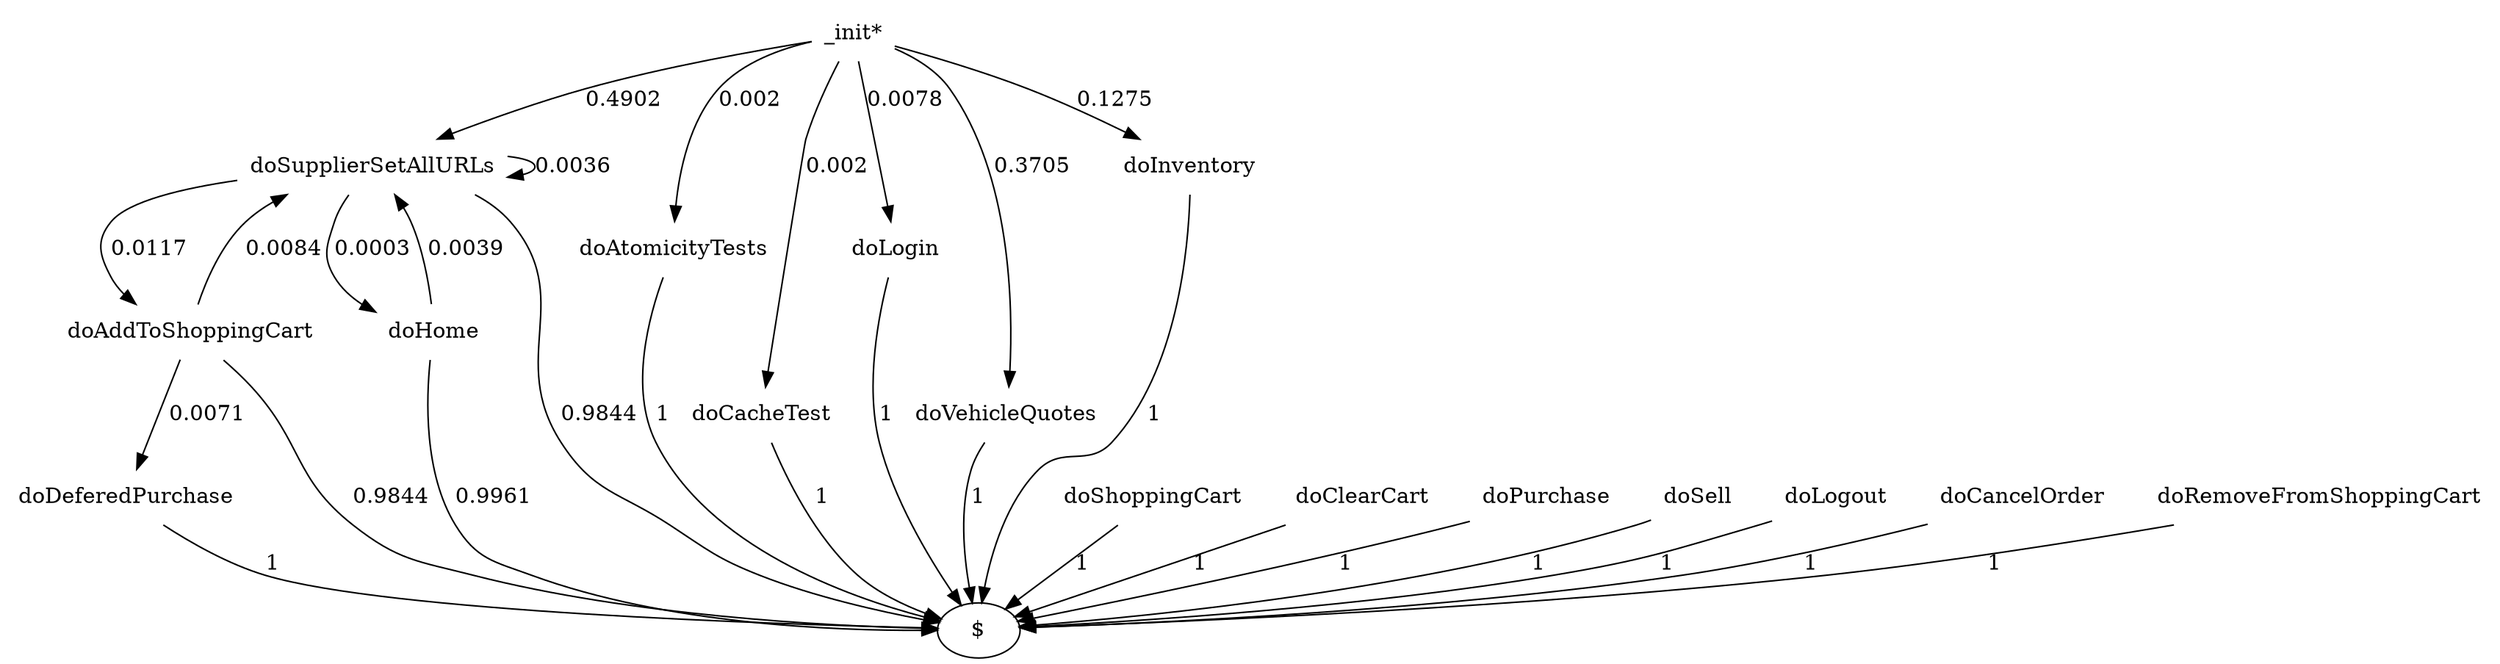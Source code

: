 digraph G {"_init*" [label="_init*",shape=none];"doSupplierSetAllURLs" [label="doSupplierSetAllURLs",shape=none];"doAtomicityTests" [label="doAtomicityTests",shape=none];"doCacheTest" [label="doCacheTest",shape=none];"doLogin" [label="doLogin",shape=none];"doVehicleQuotes" [label="doVehicleQuotes",shape=none];"doAddToShoppingCart" [label="doAddToShoppingCart",shape=none];"doDeferedPurchase" [label="doDeferedPurchase",shape=none];"doHome" [label="doHome",shape=none];"doShoppingCart" [label="doShoppingCart",shape=none];"doClearCart" [label="doClearCart",shape=none];"doPurchase" [label="doPurchase",shape=none];"doInventory" [label="doInventory",shape=none];"doSell" [label="doSell",shape=none];"doLogout" [label="doLogout",shape=none];"doCancelOrder" [label="doCancelOrder",shape=none];"doRemoveFromShoppingCart" [label="doRemoveFromShoppingCart",shape=none];"_init*"->"doSupplierSetAllURLs" [style=solid,label="0.4902"];"_init*"->"doAtomicityTests" [style=solid,label="0.002"];"_init*"->"doCacheTest" [style=solid,label="0.002"];"_init*"->"doLogin" [style=solid,label="0.0078"];"_init*"->"doVehicleQuotes" [style=solid,label="0.3705"];"_init*"->"doInventory" [style=solid,label="0.1275"];"doSupplierSetAllURLs"->"doSupplierSetAllURLs" [style=solid,label="0.0036"];"doSupplierSetAllURLs"->"doAddToShoppingCart" [style=solid,label="0.0117"];"doSupplierSetAllURLs"->"doHome" [style=solid,label="0.0003"];"doSupplierSetAllURLs"->"$" [style=solid,label="0.9844"];"doAtomicityTests"->"$" [style=solid,label="1"];"doCacheTest"->"$" [style=solid,label="1"];"doLogin"->"$" [style=solid,label="1"];"doVehicleQuotes"->"$" [style=solid,label="1"];"doAddToShoppingCart"->"doSupplierSetAllURLs" [style=solid,label="0.0084"];"doAddToShoppingCart"->"doDeferedPurchase" [style=solid,label="0.0071"];"doAddToShoppingCart"->"$" [style=solid,label="0.9844"];"doDeferedPurchase"->"$" [style=solid,label="1"];"doHome"->"doSupplierSetAllURLs" [style=solid,label="0.0039"];"doHome"->"$" [style=solid,label="0.9961"];"doShoppingCart"->"$" [style=solid,label="1"];"doClearCart"->"$" [style=solid,label="1"];"doPurchase"->"$" [style=solid,label="1"];"doInventory"->"$" [style=solid,label="1"];"doSell"->"$" [style=solid,label="1"];"doLogout"->"$" [style=solid,label="1"];"doCancelOrder"->"$" [style=solid,label="1"];"doRemoveFromShoppingCart"->"$" [style=solid,label="1"];}